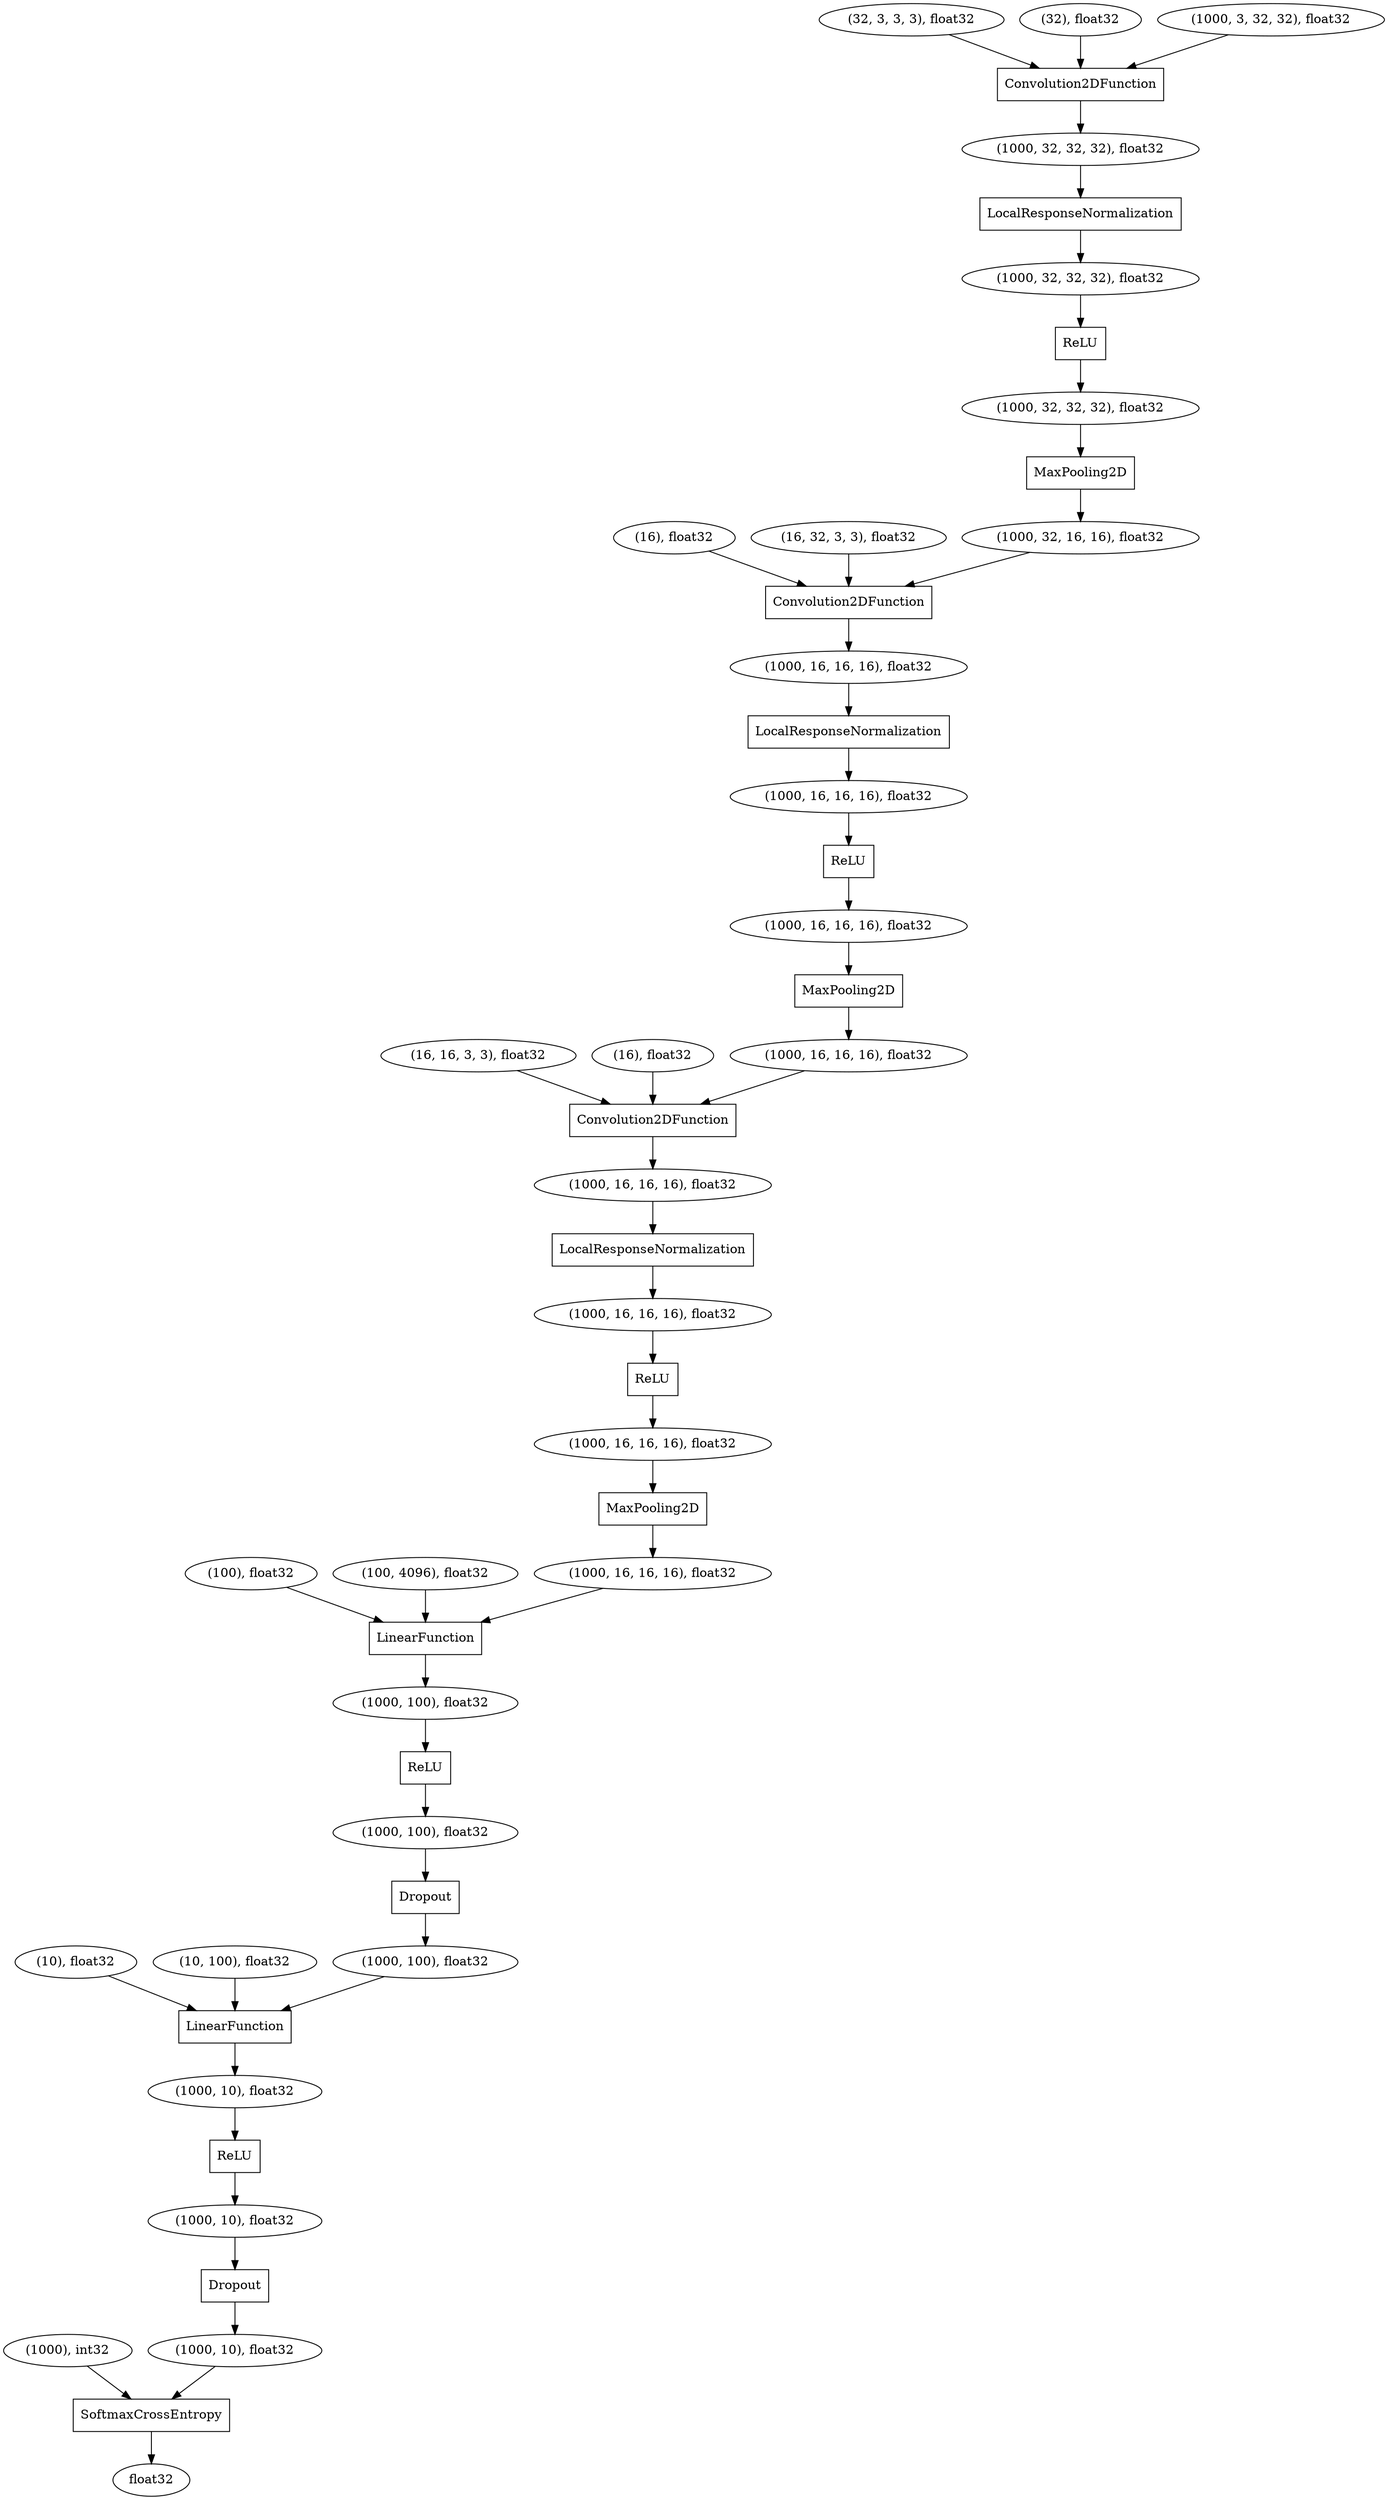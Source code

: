 digraph graphname{140419865012240 [shape="box",label="ReLU"];140419865548880 [shape="box",label="MaxPooling2D"];140419867315216 [shape="oval",label="(10), float32"];140419864858768 [shape="oval",label="float32"];140419865550672 [shape="oval",label="(1000, 10), float32"];140419865549008 [shape="oval",label="(1000, 16, 16, 16), float32"];140419865548496 [shape="box",label="LocalResponseNormalization"];140419865549072 [shape="box",label="LocalResponseNormalization"];140419867315920 [shape="box",label="LocalResponseNormalization"];140419867287888 [shape="box",label="ReLU"];140419865011728 [shape="box",label="MaxPooling2D"];140419865548432 [shape="oval",label="(1000, 16, 16, 16), float32"];140419865178640 [shape="oval",label="(1000), int32"];140419867307472 [shape="oval",label="(32, 3, 3, 3), float32"];140419865548752 [shape="oval",label="(1000, 16, 16, 16), float32"];140419867315984 [shape="box",label="Convolution2DFunction"];140419867307408 [shape="oval",label="(32), float32"];140419865549520 [shape="box",label="ReLU"];140419865011664 [shape="oval",label="(1000, 32, 32, 32), float32"];140419865549648 [shape="oval",label="(1000, 16, 16, 16), float32"];140419865548944 [shape="oval",label="(1000, 16, 16, 16), float32"];140419865549712 [shape="oval",label="(1000, 100), float32"];140419865549776 [shape="box",label="MaxPooling2D"];140419867315024 [shape="oval",label="(100), float32"];140419865549840 [shape="oval",label="(1000, 16, 16, 16), float32"];140419867305040 [shape="oval",label="(16, 16, 3, 3), float32"];140419865548112 [shape="oval",label="(1000, 16, 16, 16), float32"];140419865549328 [shape="oval",label="(1000, 16, 16, 16), float32"];140419867315344 [shape="oval",label="(16), float32"];140419867307152 [shape="oval",label="(16), float32"];140419865550032 [shape="box",label="Dropout"];140419865550096 [shape="oval",label="(1000, 100), float32"];140419865550160 [shape="box",label="Dropout"];140419866370960 [shape="oval",label="(1000, 3, 32, 32), float32"];140419865550224 [shape="oval",label="(1000, 100), float32"];140419865548240 [shape="oval",label="(1000, 32, 16, 16), float32"];140419865011792 [shape="box",label="Convolution2DFunction"];140419865550352 [shape="box",label="LinearFunction"];140419865550416 [shape="oval",label="(1000, 10), float32"];140419867307280 [shape="oval",label="(16, 32, 3, 3), float32"];140419865550480 [shape="box",label="ReLU"];140419865550544 [shape="oval",label="(1000, 10), float32"];140419867315152 [shape="oval",label="(10, 100), float32"];140419865011984 [shape="oval",label="(1000, 32, 32, 32), float32"];140419867316048 [shape="box",label="LinearFunction"];140419865548624 [shape="box",label="ReLU"];140419867315856 [shape="oval",label="(100, 4096), float32"];140419867344784 [shape="oval",label="(1000, 32, 32, 32), float32"];140419865550800 [shape="box",label="SoftmaxCrossEntropy"];140419865549136 [shape="box",label="Convolution2DFunction"];140419865548880 -> 140419865548944;140419865011792 -> 140419865548432;140419865011984 -> 140419865011728;140419865549648 -> 140419865549776;140419867307472 -> 140419867315984;140419867344784 -> 140419867315920;140419867305040 -> 140419865549136;140419867307152 -> 140419865011792;140419866370960 -> 140419867315984;140419865178640 -> 140419865550800;140419867315216 -> 140419865550352;140419867307408 -> 140419867315984;140419867307280 -> 140419865011792;140419867316048 -> 140419865549712;140419865550544 -> 140419865550032;140419865550352 -> 140419865550416;140419867315856 -> 140419867316048;140419865548624 -> 140419865548752;140419865549328 -> 140419865549072;140419865549520 -> 140419865549648;140419865011664 -> 140419865012240;140419865012240 -> 140419865011984;140419867315152 -> 140419865550352;140419867287888 -> 140419865550096;140419865550032 -> 140419865550672;140419865550416 -> 140419865550480;140419867315024 -> 140419867316048;140419865549840 -> 140419867316048;140419865549136 -> 140419865549328;140419867315984 -> 140419867344784;140419865549776 -> 140419865549840;140419867315920 -> 140419865011664;140419865011728 -> 140419865548240;140419865549072 -> 140419865549008;140419865550160 -> 140419865550224;140419865548752 -> 140419865548880;140419865549008 -> 140419865549520;140419865550480 -> 140419865550544;140419865548240 -> 140419865011792;140419865548112 -> 140419865548624;140419865548432 -> 140419865548496;140419865550800 -> 140419864858768;140419865550672 -> 140419865550800;140419865548496 -> 140419865548112;140419865550096 -> 140419865550160;140419865550224 -> 140419865550352;140419865548944 -> 140419865549136;140419865549712 -> 140419867287888;140419867315344 -> 140419865549136;}